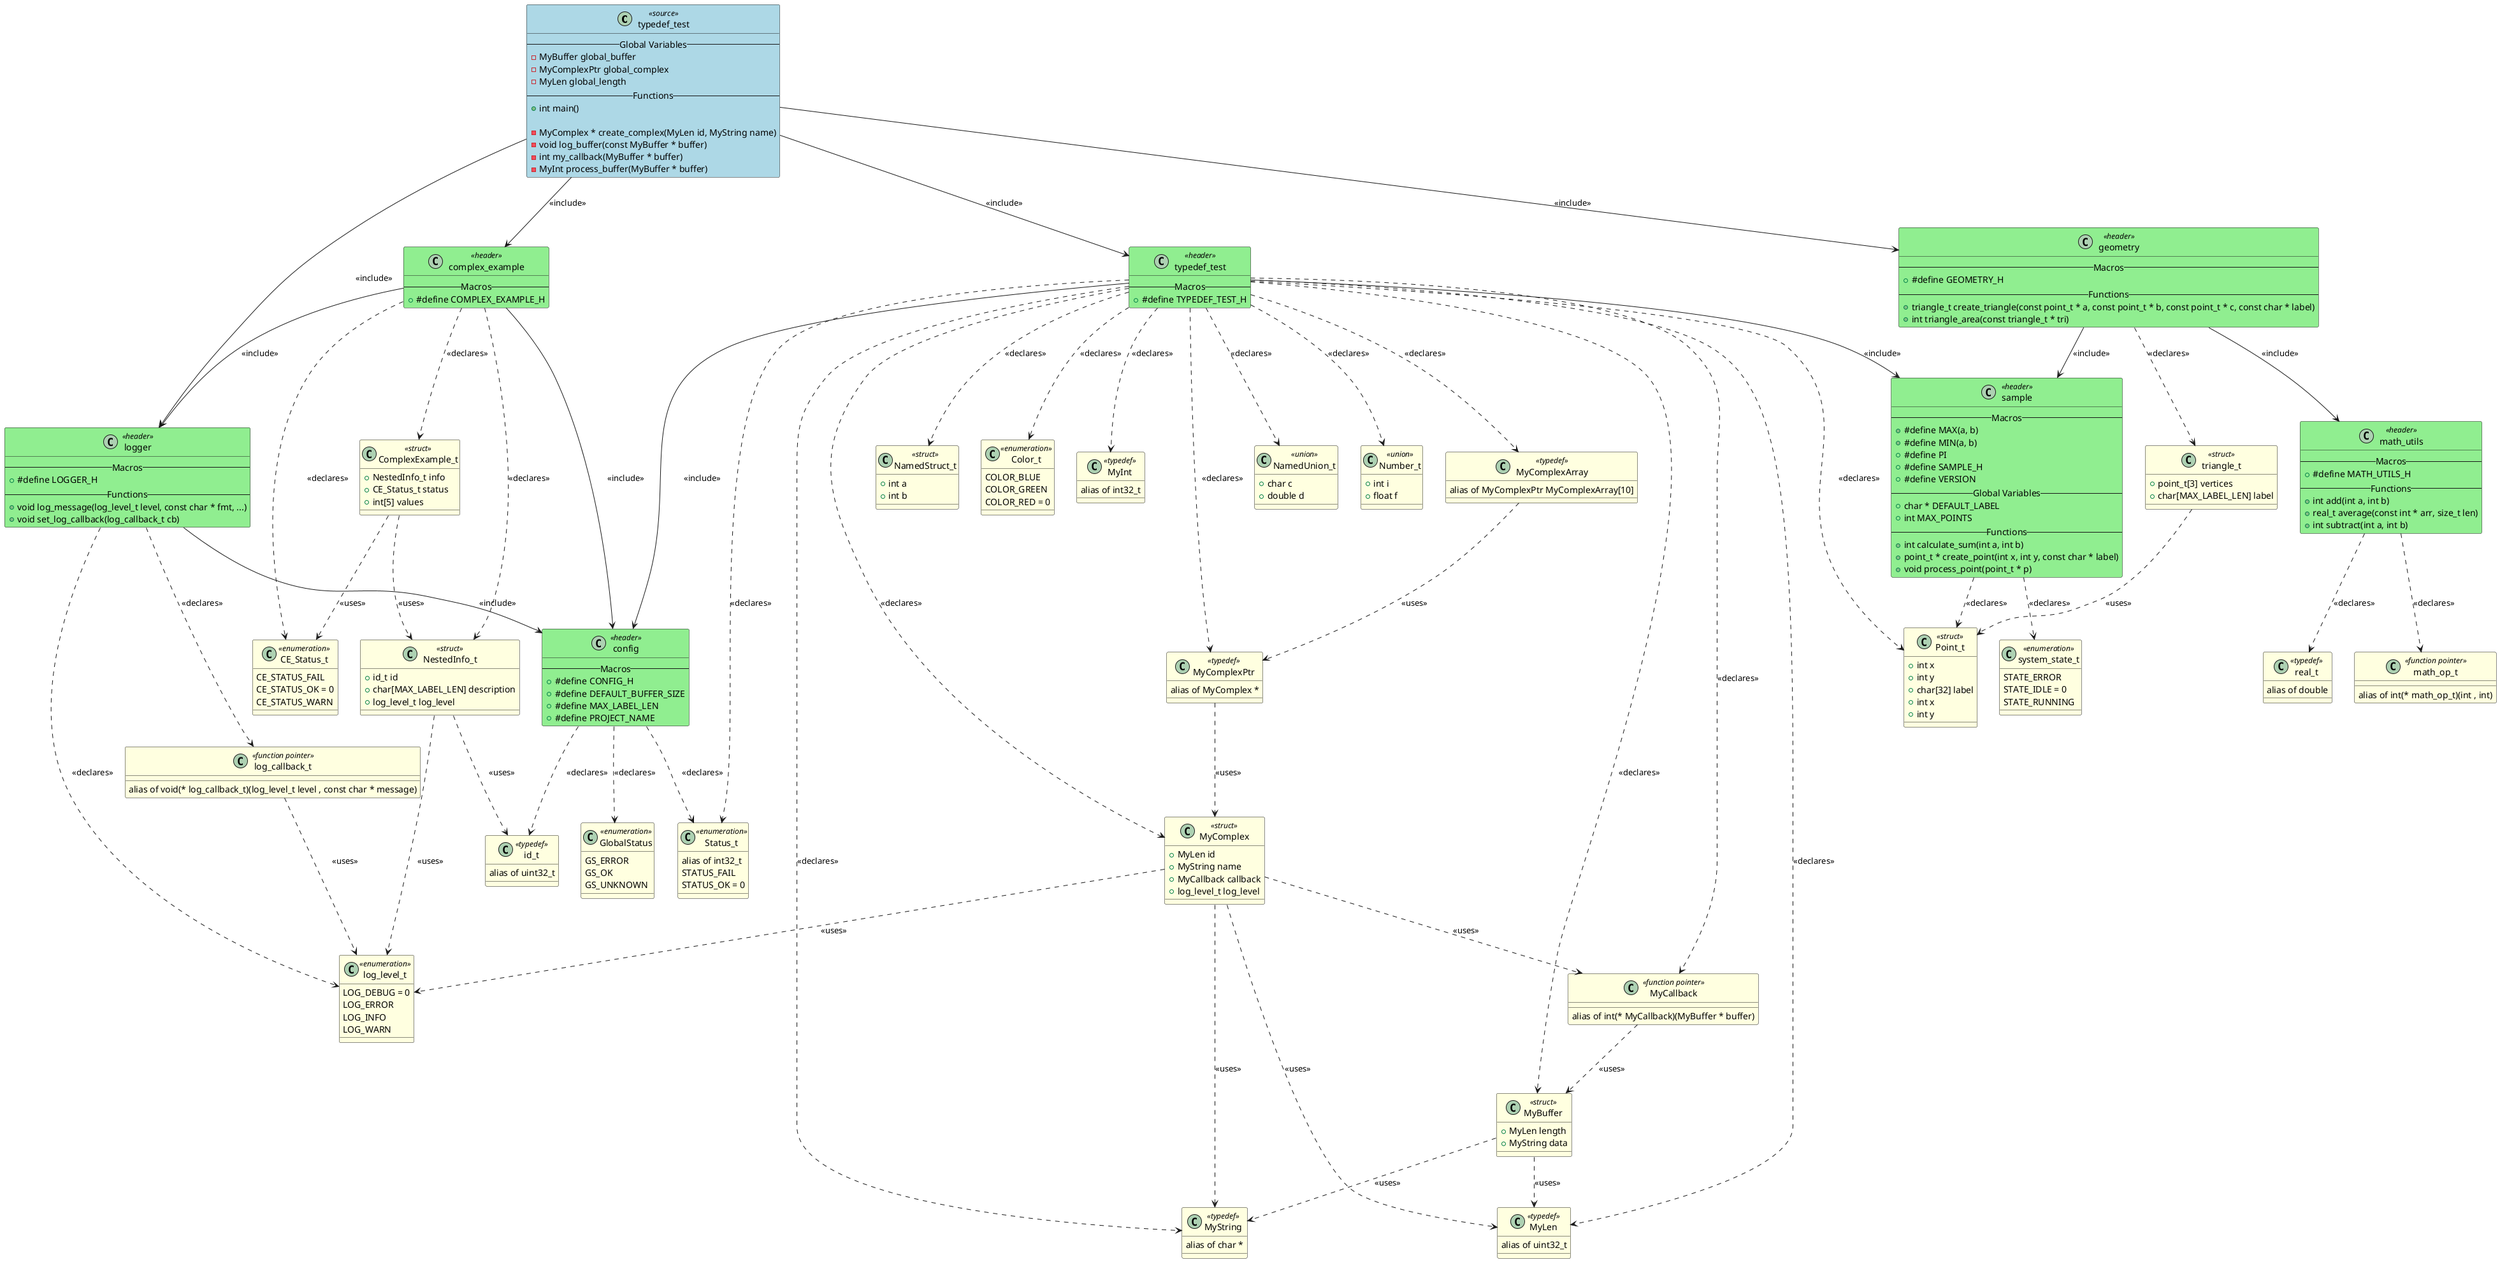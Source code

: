 @startuml typedef_test

class "typedef_test" as TYPEDEF_TEST <<source>> #LightBlue
{
    -- Global Variables --
    - MyBuffer global_buffer
    - MyComplexPtr global_complex
    - MyLen global_length
    -- Functions --
    + int main()

    - MyComplex * create_complex(MyLen id, MyString name)
    - void log_buffer(const MyBuffer * buffer)
    - int my_callback(MyBuffer * buffer)
    - MyInt process_buffer(MyBuffer * buffer)
}

class "complex_example" as HEADER_COMPLEX_EXAMPLE <<header>> #LightGreen
{
    -- Macros --
    + #define COMPLEX_EXAMPLE_H
}

class "config" as HEADER_CONFIG <<header>> #LightGreen
{
    -- Macros --
    + #define CONFIG_H
    + #define DEFAULT_BUFFER_SIZE
    + #define MAX_LABEL_LEN
    + #define PROJECT_NAME
}

class "geometry" as HEADER_GEOMETRY <<header>> #LightGreen
{
    -- Macros --
    + #define GEOMETRY_H
    -- Functions --
    + triangle_t create_triangle(const point_t * a, const point_t * b, const point_t * c, const char * label)
    + int triangle_area(const triangle_t * tri)
}

class "logger" as HEADER_LOGGER <<header>> #LightGreen
{
    -- Macros --
    + #define LOGGER_H
    -- Functions --
    + void log_message(log_level_t level, const char * fmt, ...)
    + void set_log_callback(log_callback_t cb)
}

class "math_utils" as HEADER_MATH_UTILS <<header>> #LightGreen
{
    -- Macros --
    + #define MATH_UTILS_H
    -- Functions --
    + int add(int a, int b)
    + real_t average(const int * arr, size_t len)
    + int subtract(int a, int b)
}

class "sample" as HEADER_SAMPLE <<header>> #LightGreen
{
    -- Macros --
    + #define MAX(a, b)
    + #define MIN(a, b)
    + #define PI
    + #define SAMPLE_H
    + #define VERSION
    -- Global Variables --
    + char * DEFAULT_LABEL
    + int MAX_POINTS
    -- Functions --
    + int calculate_sum(int a, int b)
    + point_t * create_point(int x, int y, const char * label)
    + void process_point(point_t * p)
}

class "typedef_test" as HEADER_TYPEDEF_TEST <<header>> #LightGreen
{
    -- Macros --
    + #define TYPEDEF_TEST_H
}

class "ComplexExample_t" as TYPEDEF_COMPLEXEXAMPLE_T <<struct>> #LightYellow
{
    + NestedInfo_t info
    + CE_Status_t status
    + int[5] values
}

class "NestedInfo_t" as TYPEDEF_NESTEDINFO_T <<struct>> #LightYellow
{
    + id_t id
    + char[MAX_LABEL_LEN] description
    + log_level_t log_level
}

class "CE_Status_t" as TYPEDEF_CE_STATUS_T <<enumeration>> #LightYellow
{
    CE_STATUS_FAIL
    CE_STATUS_OK = 0
    CE_STATUS_WARN
}

class "GlobalStatus" as TYPEDEF_GLOBALSTATUS <<enumeration>> #LightYellow
{
    GS_ERROR
    GS_OK
    GS_UNKNOWN
}

class "id_t" as TYPEDEF_ID_T <<typedef>> #LightYellow
{
    alias of uint32_t
}

class "status_t" as TYPEDEF_STATUS_T <<typedef>> #LightYellow
{
    alias of int32_t
}

class "triangle_t" as TYPEDEF_TRIANGLE_T <<struct>> #LightYellow
{
    + point_t[3] vertices
    + char[MAX_LABEL_LEN] label
}

class "log_level_t" as TYPEDEF_LOG_LEVEL_T <<enumeration>> #LightYellow
{
    LOG_DEBUG = 0
    LOG_ERROR
    LOG_INFO
    LOG_WARN
}

class "log_callback_t" as TYPEDEF_LOG_CALLBACK_T <<function pointer>> #LightYellow
{
    alias of void(* log_callback_t)(log_level_t level , const char * message)
}

class "math_op_t" as TYPEDEF_MATH_OP_T <<function pointer>> #LightYellow
{
    alias of int(* math_op_t)(int , int)
}

class "real_t" as TYPEDEF_REAL_T <<typedef>> #LightYellow
{
    alias of double
}

class "point_t" as TYPEDEF_POINT_T <<struct>> #LightYellow
{
    + int x
    + int y
    + char[32] label
}

class "system_state_t" as TYPEDEF_SYSTEM_STATE_T <<enumeration>> #LightYellow
{
    STATE_ERROR
    STATE_IDLE = 0
    STATE_RUNNING
}

class "MyBuffer" as TYPEDEF_MYBUFFER <<struct>> #LightYellow
{
    + MyLen length
    + MyString data
}

class "MyComplex" as TYPEDEF_MYCOMPLEX <<struct>> #LightYellow
{
    + MyLen id
    + MyString name
    + MyCallback callback
    + log_level_t log_level
}

class "NamedStruct_t" as TYPEDEF_NAMEDSTRUCT_T <<struct>> #LightYellow
{
    + int a
    + int b
}

class "Point_t" as TYPEDEF_POINT_T <<struct>> #LightYellow
{
    + int x
    + int y
}

class "Color_t" as TYPEDEF_COLOR_T <<enumeration>> #LightYellow
{
    COLOR_BLUE
    COLOR_GREEN
    COLOR_RED = 0
}

class "Status_t" as TYPEDEF_STATUS_T <<enumeration>> #LightYellow
{
    STATUS_FAIL
    STATUS_OK = 0
}

class "MyCallback" as TYPEDEF_MYCALLBACK <<function pointer>> #LightYellow
{
    alias of int(* MyCallback)(MyBuffer * buffer)
}

class "MyComplexArray" as TYPEDEF_MYCOMPLEXARRAY <<typedef>> #LightYellow
{
    alias of MyComplexPtr MyComplexArray[10]
}

class "MyComplexPtr" as TYPEDEF_MYCOMPLEXPTR <<typedef>> #LightYellow
{
    alias of MyComplex *
}

class "MyInt" as TYPEDEF_MYINT <<typedef>> #LightYellow
{
    alias of int32_t
}

class "MyLen" as TYPEDEF_MYLEN <<typedef>> #LightYellow
{
    alias of uint32_t
}

class "MyString" as TYPEDEF_MYSTRING <<typedef>> #LightYellow
{
    alias of char *
}

class "NamedUnion_t" as TYPEDEF_NAMEDUNION_T <<union>> #LightYellow
{
    + char c
    + double d
}

class "Number_t" as TYPEDEF_NUMBER_T <<union>> #LightYellow
{
    + int i
    + float f
}


' Include relationships
HEADER_COMPLEX_EXAMPLE --> HEADER_CONFIG : <<include>>
HEADER_COMPLEX_EXAMPLE --> HEADER_LOGGER : <<include>>
HEADER_GEOMETRY --> HEADER_MATH_UTILS : <<include>>
HEADER_GEOMETRY --> HEADER_SAMPLE : <<include>>
HEADER_LOGGER --> HEADER_CONFIG : <<include>>
TYPEDEF_TEST --> HEADER_COMPLEX_EXAMPLE : <<include>>
TYPEDEF_TEST --> HEADER_GEOMETRY : <<include>>
TYPEDEF_TEST --> HEADER_LOGGER : <<include>>
TYPEDEF_TEST --> HEADER_TYPEDEF_TEST : <<include>>
HEADER_TYPEDEF_TEST --> HEADER_CONFIG : <<include>>
HEADER_TYPEDEF_TEST --> HEADER_SAMPLE : <<include>>

' Declaration relationships
HEADER_COMPLEX_EXAMPLE ..> TYPEDEF_COMPLEXEXAMPLE_T : <<declares>>
HEADER_COMPLEX_EXAMPLE ..> TYPEDEF_NESTEDINFO_T : <<declares>>
HEADER_COMPLEX_EXAMPLE ..> TYPEDEF_CE_STATUS_T : <<declares>>
HEADER_CONFIG ..> TYPEDEF_GLOBALSTATUS : <<declares>>
HEADER_CONFIG ..> TYPEDEF_ID_T : <<declares>>
HEADER_CONFIG ..> TYPEDEF_STATUS_T : <<declares>>
HEADER_GEOMETRY ..> TYPEDEF_TRIANGLE_T : <<declares>>
HEADER_LOGGER ..> TYPEDEF_LOG_LEVEL_T : <<declares>>
HEADER_LOGGER ..> TYPEDEF_LOG_CALLBACK_T : <<declares>>
HEADER_MATH_UTILS ..> TYPEDEF_MATH_OP_T : <<declares>>
HEADER_MATH_UTILS ..> TYPEDEF_REAL_T : <<declares>>
HEADER_SAMPLE ..> TYPEDEF_POINT_T : <<declares>>
HEADER_SAMPLE ..> TYPEDEF_SYSTEM_STATE_T : <<declares>>
HEADER_TYPEDEF_TEST ..> TYPEDEF_MYBUFFER : <<declares>>
HEADER_TYPEDEF_TEST ..> TYPEDEF_MYCOMPLEX : <<declares>>
HEADER_TYPEDEF_TEST ..> TYPEDEF_NAMEDSTRUCT_T : <<declares>>
HEADER_TYPEDEF_TEST ..> TYPEDEF_POINT_T : <<declares>>
HEADER_TYPEDEF_TEST ..> TYPEDEF_COLOR_T : <<declares>>
HEADER_TYPEDEF_TEST ..> TYPEDEF_STATUS_T : <<declares>>
HEADER_TYPEDEF_TEST ..> TYPEDEF_MYCALLBACK : <<declares>>
HEADER_TYPEDEF_TEST ..> TYPEDEF_MYCOMPLEXARRAY : <<declares>>
HEADER_TYPEDEF_TEST ..> TYPEDEF_MYCOMPLEXPTR : <<declares>>
HEADER_TYPEDEF_TEST ..> TYPEDEF_MYINT : <<declares>>
HEADER_TYPEDEF_TEST ..> TYPEDEF_MYLEN : <<declares>>
HEADER_TYPEDEF_TEST ..> TYPEDEF_MYSTRING : <<declares>>
HEADER_TYPEDEF_TEST ..> TYPEDEF_NAMEDUNION_T : <<declares>>
HEADER_TYPEDEF_TEST ..> TYPEDEF_NUMBER_T : <<declares>>

' Uses relationships
TYPEDEF_COMPLEXEXAMPLE_T ..> TYPEDEF_CE_STATUS_T : <<uses>>
TYPEDEF_COMPLEXEXAMPLE_T ..> TYPEDEF_NESTEDINFO_T : <<uses>>
TYPEDEF_NESTEDINFO_T ..> TYPEDEF_ID_T : <<uses>>
TYPEDEF_NESTEDINFO_T ..> TYPEDEF_LOG_LEVEL_T : <<uses>>
TYPEDEF_TRIANGLE_T ..> TYPEDEF_POINT_T : <<uses>>
TYPEDEF_LOG_CALLBACK_T ..> TYPEDEF_LOG_LEVEL_T : <<uses>>
TYPEDEF_MYBUFFER ..> TYPEDEF_MYLEN : <<uses>>
TYPEDEF_MYBUFFER ..> TYPEDEF_MYSTRING : <<uses>>
TYPEDEF_MYCOMPLEX ..> TYPEDEF_MYCALLBACK : <<uses>>
TYPEDEF_MYCOMPLEX ..> TYPEDEF_MYLEN : <<uses>>
TYPEDEF_MYCOMPLEX ..> TYPEDEF_MYSTRING : <<uses>>
TYPEDEF_MYCOMPLEX ..> TYPEDEF_LOG_LEVEL_T : <<uses>>
TYPEDEF_MYCALLBACK ..> TYPEDEF_MYBUFFER : <<uses>>
TYPEDEF_MYCOMPLEXARRAY ..> TYPEDEF_MYCOMPLEXPTR : <<uses>>
TYPEDEF_MYCOMPLEXPTR ..> TYPEDEF_MYCOMPLEX : <<uses>>

' Anonymous structure relationships (composition)


@enduml